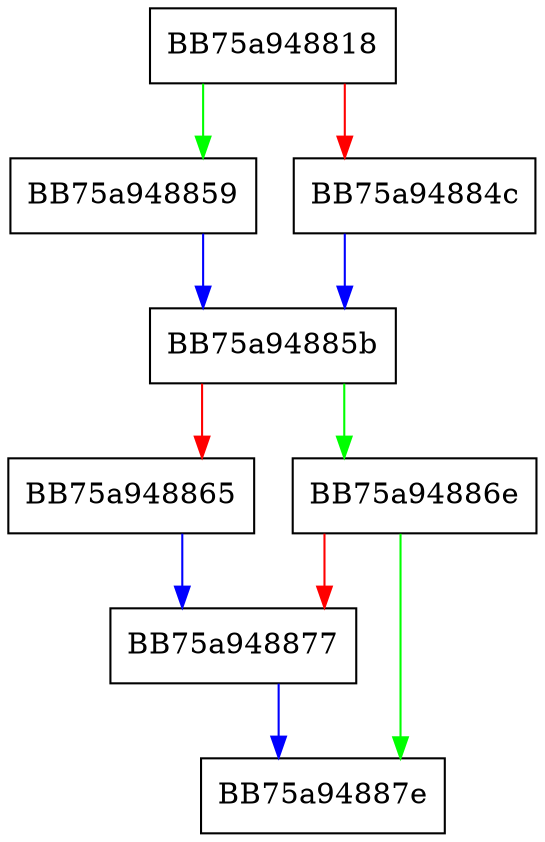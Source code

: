 digraph add_to_temp_cfi {
  node [shape="box"];
  graph [splines=ortho];
  BB75a948818 -> BB75a948859 [color="green"];
  BB75a948818 -> BB75a94884c [color="red"];
  BB75a94884c -> BB75a94885b [color="blue"];
  BB75a948859 -> BB75a94885b [color="blue"];
  BB75a94885b -> BB75a94886e [color="green"];
  BB75a94885b -> BB75a948865 [color="red"];
  BB75a948865 -> BB75a948877 [color="blue"];
  BB75a94886e -> BB75a94887e [color="green"];
  BB75a94886e -> BB75a948877 [color="red"];
  BB75a948877 -> BB75a94887e [color="blue"];
}